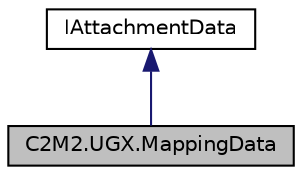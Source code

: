 digraph "C2M2.UGX.MappingData"
{
 // LATEX_PDF_SIZE
  edge [fontname="Helvetica",fontsize="10",labelfontname="Helvetica",labelfontsize="10"];
  node [fontname="Helvetica",fontsize="10",shape=record];
  Node1 [label="C2M2.UGX.MappingData",height=0.2,width=0.4,color="black", fillcolor="grey75", style="filled", fontcolor="black",tooltip="Data for mapping attachment"];
  Node2 -> Node1 [dir="back",color="midnightblue",fontsize="10",style="solid",fontname="Helvetica"];
  Node2 [label="IAttachmentData",height=0.2,width=0.4,color="black", fillcolor="white", style="filled",URL="$d1/d77/interface_c2_m2_1_1_u_g_x_1_1_i_attachment_data.html",tooltip="Marker interface for attachment data"];
}
